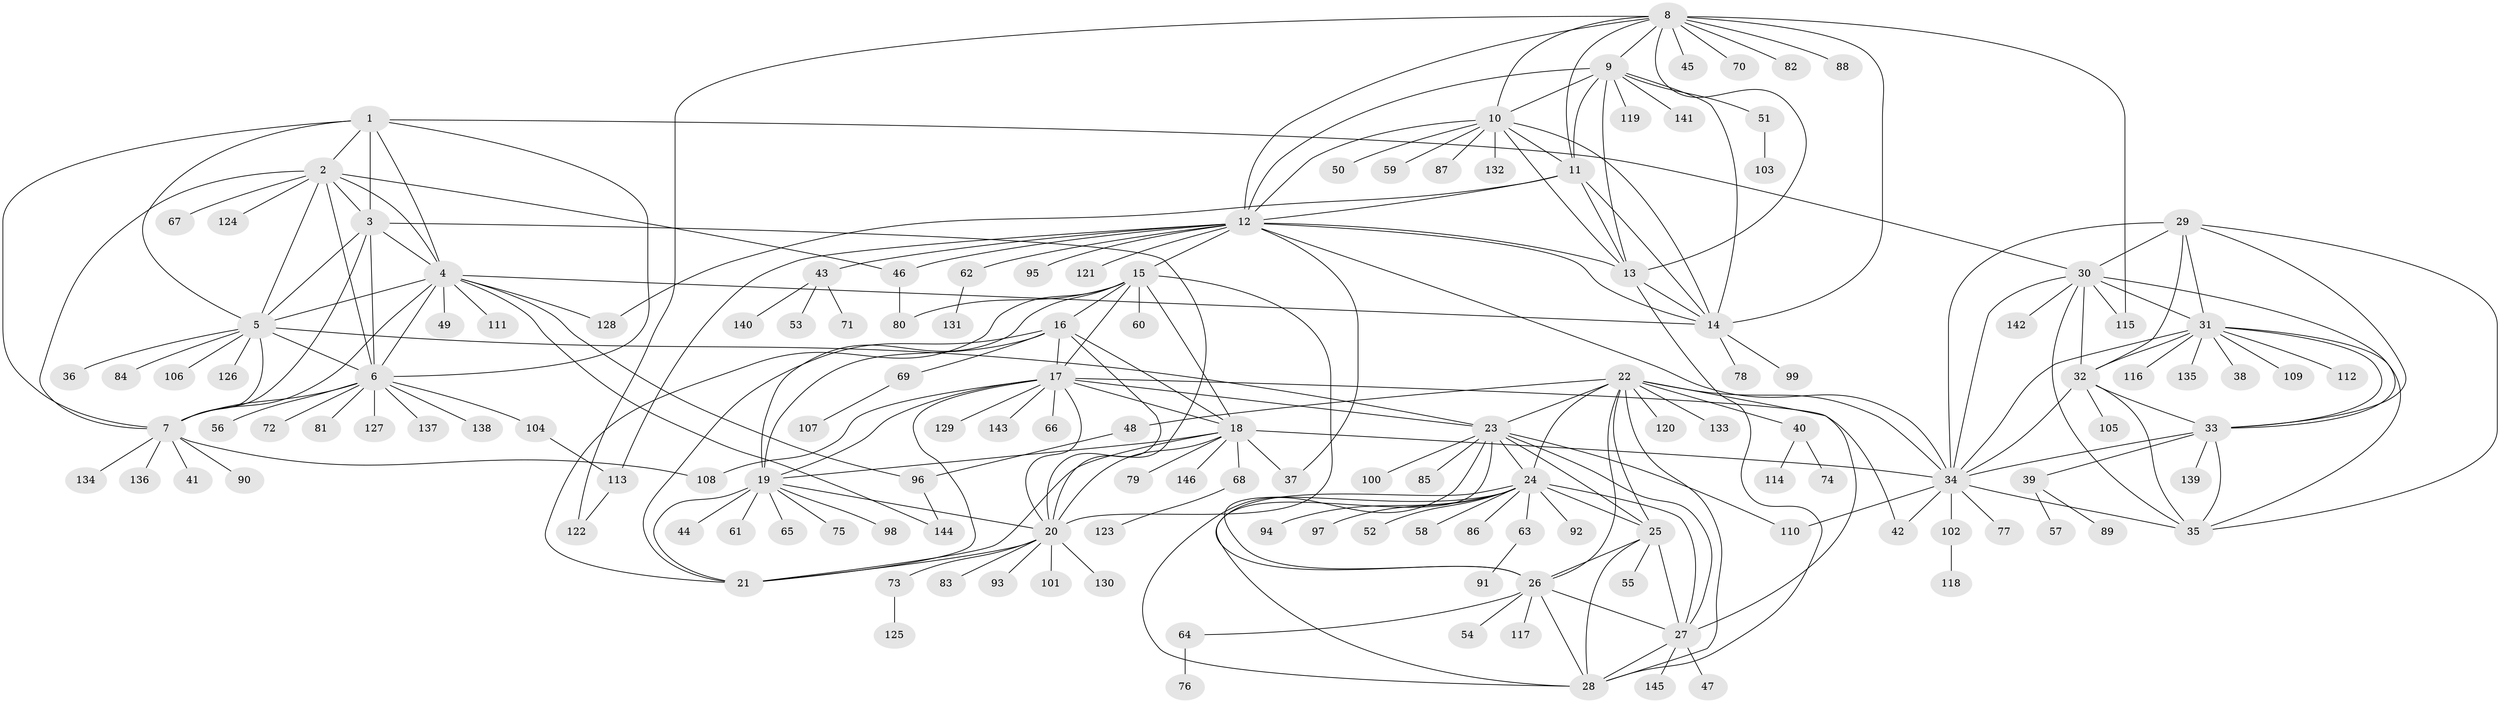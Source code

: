 // Generated by graph-tools (version 1.1) at 2025/26/03/09/25 03:26:46]
// undirected, 146 vertices, 238 edges
graph export_dot {
graph [start="1"]
  node [color=gray90,style=filled];
  1;
  2;
  3;
  4;
  5;
  6;
  7;
  8;
  9;
  10;
  11;
  12;
  13;
  14;
  15;
  16;
  17;
  18;
  19;
  20;
  21;
  22;
  23;
  24;
  25;
  26;
  27;
  28;
  29;
  30;
  31;
  32;
  33;
  34;
  35;
  36;
  37;
  38;
  39;
  40;
  41;
  42;
  43;
  44;
  45;
  46;
  47;
  48;
  49;
  50;
  51;
  52;
  53;
  54;
  55;
  56;
  57;
  58;
  59;
  60;
  61;
  62;
  63;
  64;
  65;
  66;
  67;
  68;
  69;
  70;
  71;
  72;
  73;
  74;
  75;
  76;
  77;
  78;
  79;
  80;
  81;
  82;
  83;
  84;
  85;
  86;
  87;
  88;
  89;
  90;
  91;
  92;
  93;
  94;
  95;
  96;
  97;
  98;
  99;
  100;
  101;
  102;
  103;
  104;
  105;
  106;
  107;
  108;
  109;
  110;
  111;
  112;
  113;
  114;
  115;
  116;
  117;
  118;
  119;
  120;
  121;
  122;
  123;
  124;
  125;
  126;
  127;
  128;
  129;
  130;
  131;
  132;
  133;
  134;
  135;
  136;
  137;
  138;
  139;
  140;
  141;
  142;
  143;
  144;
  145;
  146;
  1 -- 2;
  1 -- 3;
  1 -- 4;
  1 -- 5;
  1 -- 6;
  1 -- 7;
  1 -- 30;
  2 -- 3;
  2 -- 4;
  2 -- 5;
  2 -- 6;
  2 -- 7;
  2 -- 46;
  2 -- 67;
  2 -- 124;
  3 -- 4;
  3 -- 5;
  3 -- 6;
  3 -- 7;
  3 -- 20;
  4 -- 5;
  4 -- 6;
  4 -- 7;
  4 -- 14;
  4 -- 49;
  4 -- 96;
  4 -- 111;
  4 -- 128;
  4 -- 144;
  5 -- 6;
  5 -- 7;
  5 -- 23;
  5 -- 36;
  5 -- 84;
  5 -- 106;
  5 -- 126;
  6 -- 7;
  6 -- 56;
  6 -- 72;
  6 -- 81;
  6 -- 104;
  6 -- 127;
  6 -- 137;
  6 -- 138;
  7 -- 41;
  7 -- 90;
  7 -- 108;
  7 -- 134;
  7 -- 136;
  8 -- 9;
  8 -- 10;
  8 -- 11;
  8 -- 12;
  8 -- 13;
  8 -- 14;
  8 -- 45;
  8 -- 70;
  8 -- 82;
  8 -- 88;
  8 -- 115;
  8 -- 122;
  9 -- 10;
  9 -- 11;
  9 -- 12;
  9 -- 13;
  9 -- 14;
  9 -- 51;
  9 -- 119;
  9 -- 141;
  10 -- 11;
  10 -- 12;
  10 -- 13;
  10 -- 14;
  10 -- 50;
  10 -- 59;
  10 -- 87;
  10 -- 132;
  11 -- 12;
  11 -- 13;
  11 -- 14;
  11 -- 128;
  12 -- 13;
  12 -- 14;
  12 -- 15;
  12 -- 34;
  12 -- 37;
  12 -- 43;
  12 -- 46;
  12 -- 62;
  12 -- 95;
  12 -- 113;
  12 -- 121;
  13 -- 14;
  13 -- 28;
  14 -- 78;
  14 -- 99;
  15 -- 16;
  15 -- 17;
  15 -- 18;
  15 -- 19;
  15 -- 20;
  15 -- 21;
  15 -- 60;
  15 -- 80;
  16 -- 17;
  16 -- 18;
  16 -- 19;
  16 -- 20;
  16 -- 21;
  16 -- 69;
  17 -- 18;
  17 -- 19;
  17 -- 20;
  17 -- 21;
  17 -- 23;
  17 -- 42;
  17 -- 66;
  17 -- 108;
  17 -- 129;
  17 -- 143;
  18 -- 19;
  18 -- 20;
  18 -- 21;
  18 -- 34;
  18 -- 37;
  18 -- 68;
  18 -- 79;
  18 -- 146;
  19 -- 20;
  19 -- 21;
  19 -- 44;
  19 -- 61;
  19 -- 65;
  19 -- 75;
  19 -- 98;
  20 -- 21;
  20 -- 73;
  20 -- 83;
  20 -- 93;
  20 -- 101;
  20 -- 130;
  22 -- 23;
  22 -- 24;
  22 -- 25;
  22 -- 26;
  22 -- 27;
  22 -- 28;
  22 -- 34;
  22 -- 40;
  22 -- 48;
  22 -- 120;
  22 -- 133;
  23 -- 24;
  23 -- 25;
  23 -- 26;
  23 -- 27;
  23 -- 28;
  23 -- 85;
  23 -- 100;
  23 -- 110;
  24 -- 25;
  24 -- 26;
  24 -- 27;
  24 -- 28;
  24 -- 52;
  24 -- 58;
  24 -- 63;
  24 -- 86;
  24 -- 92;
  24 -- 94;
  24 -- 97;
  25 -- 26;
  25 -- 27;
  25 -- 28;
  25 -- 55;
  26 -- 27;
  26 -- 28;
  26 -- 54;
  26 -- 64;
  26 -- 117;
  27 -- 28;
  27 -- 47;
  27 -- 145;
  29 -- 30;
  29 -- 31;
  29 -- 32;
  29 -- 33;
  29 -- 34;
  29 -- 35;
  30 -- 31;
  30 -- 32;
  30 -- 33;
  30 -- 34;
  30 -- 35;
  30 -- 115;
  30 -- 142;
  31 -- 32;
  31 -- 33;
  31 -- 34;
  31 -- 35;
  31 -- 38;
  31 -- 109;
  31 -- 112;
  31 -- 116;
  31 -- 135;
  32 -- 33;
  32 -- 34;
  32 -- 35;
  32 -- 105;
  33 -- 34;
  33 -- 35;
  33 -- 39;
  33 -- 139;
  34 -- 35;
  34 -- 42;
  34 -- 77;
  34 -- 102;
  34 -- 110;
  39 -- 57;
  39 -- 89;
  40 -- 74;
  40 -- 114;
  43 -- 53;
  43 -- 71;
  43 -- 140;
  46 -- 80;
  48 -- 96;
  51 -- 103;
  62 -- 131;
  63 -- 91;
  64 -- 76;
  68 -- 123;
  69 -- 107;
  73 -- 125;
  96 -- 144;
  102 -- 118;
  104 -- 113;
  113 -- 122;
}
